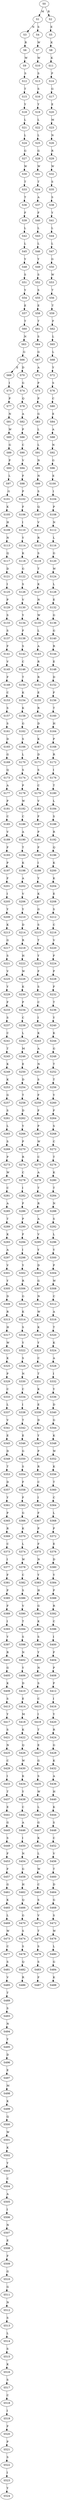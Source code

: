 strict digraph  {
	S0 -> S1 [ label = M ];
	S0 -> S2 [ label = R ];
	S1 -> S3 [ label = N ];
	S1 -> S4 [ label = S ];
	S2 -> S5 [ label = E ];
	S3 -> S6 [ label = R ];
	S4 -> S7 [ label = W ];
	S5 -> S8 [ label = K ];
	S6 -> S9 [ label = W ];
	S7 -> S10 [ label = W ];
	S8 -> S11 [ label = K ];
	S9 -> S12 [ label = S ];
	S10 -> S13 [ label = S ];
	S11 -> S14 [ label = P ];
	S12 -> S15 [ label = T ];
	S13 -> S16 [ label = S ];
	S14 -> S17 [ label = G ];
	S15 -> S18 [ label = Y ];
	S16 -> S19 [ label = Y ];
	S17 -> S20 [ label = E ];
	S18 -> S21 [ label = L ];
	S19 -> S22 [ label = L ];
	S20 -> S23 [ label = M ];
	S21 -> S24 [ label = L ];
	S22 -> S25 [ label = L ];
	S23 -> S26 [ label = N ];
	S24 -> S27 [ label = G ];
	S25 -> S28 [ label = G ];
	S26 -> S29 [ label = R ];
	S27 -> S30 [ label = W ];
	S28 -> S31 [ label = W ];
	S29 -> S32 [ label = W ];
	S30 -> S33 [ label = T ];
	S31 -> S34 [ label = T ];
	S32 -> S35 [ label = S ];
	S33 -> S36 [ label = T ];
	S34 -> S37 [ label = A ];
	S35 -> S38 [ label = S ];
	S36 -> S39 [ label = F ];
	S37 -> S40 [ label = F ];
	S38 -> S41 [ label = Y ];
	S39 -> S42 [ label = L ];
	S40 -> S43 [ label = L ];
	S41 -> S44 [ label = L ];
	S42 -> S45 [ label = L ];
	S43 -> S46 [ label = L ];
	S44 -> S47 [ label = L ];
	S45 -> S48 [ label = Y ];
	S46 -> S49 [ label = Y ];
	S47 -> S50 [ label = G ];
	S48 -> S51 [ label = S ];
	S49 -> S52 [ label = S ];
	S50 -> S53 [ label = W ];
	S51 -> S54 [ label = Y ];
	S52 -> S55 [ label = S ];
	S53 -> S56 [ label = T ];
	S54 -> S57 [ label = E ];
	S55 -> S58 [ label = E ];
	S56 -> S59 [ label = T ];
	S57 -> S60 [ label = T ];
	S58 -> S61 [ label = T ];
	S59 -> S62 [ label = F ];
	S60 -> S63 [ label = N ];
	S61 -> S64 [ label = S ];
	S62 -> S65 [ label = L ];
	S63 -> S66 [ label = G ];
	S64 -> S67 [ label = G ];
	S65 -> S68 [ label = L ];
	S66 -> S69 [ label = E ];
	S66 -> S70 [ label = D ];
	S67 -> S71 [ label = A ];
	S68 -> S72 [ label = Y ];
	S69 -> S73 [ label = I ];
	S70 -> S74 [ label = G ];
	S71 -> S75 [ label = P ];
	S72 -> S76 [ label = S ];
	S73 -> S77 [ label = P ];
	S74 -> S78 [ label = Q ];
	S75 -> S79 [ label = P ];
	S76 -> S80 [ label = C ];
	S77 -> S81 [ label = N ];
	S78 -> S82 [ label = A ];
	S79 -> S83 [ label = G ];
	S80 -> S84 [ label = E ];
	S81 -> S85 [ label = W ];
	S82 -> S86 [ label = P ];
	S83 -> S87 [ label = L ];
	S84 -> S88 [ label = A ];
	S85 -> S89 [ label = G ];
	S86 -> S90 [ label = C ];
	S87 -> S91 [ label = L ];
	S88 -> S92 [ label = N ];
	S89 -> S93 [ label = P ];
	S90 -> S94 [ label = V ];
	S91 -> S95 [ label = N ];
	S92 -> S96 [ label = G ];
	S93 -> S97 [ label = L ];
	S94 -> S98 [ label = F ];
	S95 -> S99 [ label = N ];
	S96 -> S100 [ label = E ];
	S97 -> S101 [ label = G ];
	S98 -> S102 [ label = P ];
	S99 -> S103 [ label = S ];
	S100 -> S104 [ label = I ];
	S101 -> S105 [ label = K ];
	S102 -> S106 [ label = F ];
	S103 -> S107 [ label = Q ];
	S104 -> S108 [ label = P ];
	S105 -> S109 [ label = H ];
	S106 -> S110 [ label = I ];
	S107 -> S111 [ label = V ];
	S108 -> S112 [ label = N ];
	S109 -> S113 [ label = N ];
	S110 -> S114 [ label = Y ];
	S111 -> S115 [ label = R ];
	S112 -> S116 [ label = L ];
	S113 -> S117 [ label = Q ];
	S114 -> S118 [ label = K ];
	S115 -> S119 [ label = S ];
	S116 -> S120 [ label = G ];
	S117 -> S121 [ label = D ];
	S118 -> S122 [ label = G ];
	S119 -> S123 [ label = T ];
	S120 -> S124 [ label = W ];
	S121 -> S125 [ label = I ];
	S122 -> S126 [ label = S ];
	S123 -> S127 [ label = K ];
	S124 -> S128 [ label = L ];
	S125 -> S129 [ label = P ];
	S126 -> S130 [ label = V ];
	S127 -> S131 [ label = N ];
	S128 -> S132 [ label = E ];
	S129 -> S133 [ label = S ];
	S130 -> S134 [ label = Y ];
	S131 -> S135 [ label = W ];
	S132 -> S136 [ label = G ];
	S133 -> S137 [ label = S ];
	S134 -> S138 [ label = F ];
	S135 -> S139 [ label = L ];
	S136 -> S140 [ label = G ];
	S137 -> S141 [ label = F ];
	S138 -> S142 [ label = S ];
	S139 -> S143 [ label = A ];
	S140 -> S144 [ label = R ];
	S141 -> S145 [ label = V ];
	S142 -> S146 [ label = C ];
	S143 -> S147 [ label = R ];
	S144 -> S148 [ label = E ];
	S145 -> S149 [ label = F ];
	S146 -> S150 [ label = T ];
	S147 -> S151 [ label = R ];
	S148 -> S152 [ label = D ];
	S149 -> S153 [ label = C ];
	S150 -> S154 [ label = K ];
	S151 -> S155 [ label = E ];
	S152 -> S156 [ label = F ];
	S153 -> S157 [ label = S ];
	S154 -> S158 [ label = K ];
	S155 -> S159 [ label = R ];
	S156 -> S160 [ label = T ];
	S157 -> S161 [ label = S ];
	S158 -> S162 [ label = G ];
	S159 -> S163 [ label = D ];
	S160 -> S164 [ label = H ];
	S161 -> S165 [ label = D ];
	S162 -> S166 [ label = S ];
	S163 -> S167 [ label = K ];
	S164 -> S168 [ label = P ];
	S165 -> S169 [ label = G ];
	S166 -> S170 [ label = L ];
	S167 -> S171 [ label = D ];
	S168 -> S172 [ label = R ];
	S169 -> S173 [ label = Q ];
	S170 -> S174 [ label = S ];
	S171 -> S175 [ label = S ];
	S172 -> S176 [ label = I ];
	S173 -> S177 [ label = A ];
	S174 -> S178 [ label = P ];
	S175 -> S179 [ label = C ];
	S176 -> S180 [ label = T ];
	S177 -> S181 [ label = P ];
	S178 -> S182 [ label = W ];
	S179 -> S183 [ label = V ];
	S180 -> S184 [ label = L ];
	S181 -> S185 [ label = C ];
	S182 -> S186 [ label = C ];
	S183 -> S187 [ label = F ];
	S184 -> S188 [ label = S ];
	S185 -> S189 [ label = V ];
	S186 -> S190 [ label = A ];
	S187 -> S191 [ label = P ];
	S188 -> S192 [ label = R ];
	S189 -> S193 [ label = F ];
	S190 -> S194 [ label = T ];
	S191 -> S195 [ label = F ];
	S192 -> S196 [ label = Q ];
	S193 -> S197 [ label = P ];
	S194 -> S198 [ label = K ];
	S195 -> S199 [ label = I ];
	S196 -> S200 [ label = K ];
	S197 -> S201 [ label = F ];
	S198 -> S202 [ label = A ];
	S199 -> S203 [ label = Y ];
	S200 -> S204 [ label = K ];
	S201 -> S205 [ label = I ];
	S202 -> S206 [ label = V ];
	S203 -> S207 [ label = K ];
	S204 -> S208 [ label = E ];
	S205 -> S209 [ label = Y ];
	S206 -> S210 [ label = Y ];
	S207 -> S211 [ label = G ];
	S208 -> S212 [ label = S ];
	S209 -> S213 [ label = K ];
	S210 -> S214 [ label = D ];
	S211 -> S215 [ label = S ];
	S212 -> S216 [ label = C ];
	S213 -> S217 [ label = G ];
	S214 -> S218 [ label = R ];
	S215 -> S219 [ label = T ];
	S216 -> S220 [ label = V ];
	S217 -> S221 [ label = S ];
	S218 -> S222 [ label = H ];
	S219 -> S223 [ label = Y ];
	S220 -> S224 [ label = F ];
	S221 -> S225 [ label = V ];
	S222 -> S226 [ label = W ];
	S223 -> S227 [ label = F ];
	S224 -> S228 [ label = P ];
	S225 -> S229 [ label = Y ];
	S226 -> S230 [ label = K ];
	S227 -> S231 [ label = S ];
	S228 -> S232 [ label = F ];
	S229 -> S233 [ label = F ];
	S230 -> S234 [ label = P ];
	S231 -> S235 [ label = C ];
	S232 -> S236 [ label = T ];
	S233 -> S237 [ label = S ];
	S234 -> S238 [ label = C ];
	S235 -> S239 [ label = I ];
	S236 -> S240 [ label = Y ];
	S237 -> S241 [ label = C ];
	S238 -> S242 [ label = L ];
	S239 -> S243 [ label = K ];
	S240 -> S244 [ label = K ];
	S241 -> S245 [ label = T ];
	S242 -> S246 [ label = M ];
	S243 -> S247 [ label = A ];
	S244 -> S248 [ label = G ];
	S245 -> S249 [ label = K ];
	S246 -> S250 [ label = E ];
	S247 -> S251 [ label = N ];
	S248 -> S252 [ label = T ];
	S249 -> S253 [ label = K ];
	S250 -> S254 [ label = D ];
	S251 -> S255 [ label = S ];
	S252 -> S256 [ label = T ];
	S253 -> S257 [ label = G ];
	S254 -> S258 [ label = T ];
	S255 -> S259 [ label = F ];
	S256 -> S260 [ label = Y ];
	S257 -> S261 [ label = S ];
	S258 -> S262 [ label = D ];
	S259 -> S263 [ label = F ];
	S260 -> S264 [ label = F ];
	S261 -> S265 [ label = L ];
	S262 -> S266 [ label = Y ];
	S263 -> S267 [ label = P ];
	S264 -> S268 [ label = S ];
	S265 -> S269 [ label = S ];
	S266 -> S270 [ label = P ];
	S267 -> S271 [ label = W ];
	S268 -> S272 [ label = C ];
	S269 -> S273 [ label = P ];
	S270 -> S274 [ label = R ];
	S271 -> S275 [ label = C ];
	S272 -> S276 [ label = T ];
	S273 -> S277 [ label = W ];
	S274 -> S278 [ label = C ];
	S275 -> S279 [ label = A ];
	S276 -> S280 [ label = K ];
	S277 -> S281 [ label = C ];
	S278 -> S282 [ label = I ];
	S279 -> S283 [ label = T ];
	S280 -> S284 [ label = T ];
	S281 -> S285 [ label = A ];
	S282 -> S286 [ label = F ];
	S283 -> S287 [ label = R ];
	S284 -> S288 [ label = N ];
	S285 -> S289 [ label = T ];
	S286 -> S290 [ label = P ];
	S287 -> S291 [ label = A ];
	S288 -> S292 [ label = S ];
	S289 -> S293 [ label = K ];
	S290 -> S294 [ label = F ];
	S291 -> S295 [ label = V ];
	S292 -> S296 [ label = L ];
	S293 -> S297 [ label = A ];
	S294 -> S298 [ label = I ];
	S295 -> S299 [ label = Y ];
	S296 -> S300 [ label = Y ];
	S297 -> S301 [ label = V ];
	S298 -> S302 [ label = Y ];
	S299 -> S303 [ label = D ];
	S300 -> S304 [ label = P ];
	S301 -> S305 [ label = Y ];
	S302 -> S306 [ label = R ];
	S303 -> S307 [ label = G ];
	S304 -> S308 [ label = W ];
	S305 -> S309 [ label = D ];
	S306 -> S310 [ label = G ];
	S307 -> S311 [ label = N ];
	S308 -> S312 [ label = C ];
	S309 -> S313 [ label = R ];
	S310 -> S314 [ label = K ];
	S311 -> S315 [ label = W ];
	S312 -> S316 [ label = A ];
	S313 -> S317 [ label = H ];
	S314 -> S318 [ label = S ];
	S315 -> S319 [ label = K ];
	S316 -> S320 [ label = T ];
	S317 -> S321 [ label = W ];
	S318 -> S322 [ label = Y ];
	S319 -> S323 [ label = Y ];
	S320 -> S324 [ label = K ];
	S321 -> S325 [ label = K ];
	S322 -> S326 [ label = S ];
	S323 -> S327 [ label = C ];
	S324 -> S328 [ label = A ];
	S325 -> S329 [ label = P ];
	S326 -> S330 [ label = N ];
	S327 -> S331 [ label = T ];
	S328 -> S332 [ label = I ];
	S329 -> S333 [ label = C ];
	S330 -> S334 [ label = C ];
	S331 -> S335 [ label = K ];
	S332 -> S336 [ label = Y ];
	S333 -> S337 [ label = L ];
	S334 -> S338 [ label = I ];
	S335 -> S339 [ label = E ];
	S336 -> S340 [ label = D ];
	S337 -> S341 [ label = V ];
	S338 -> S342 [ label = T ];
	S339 -> S343 [ label = D ];
	S340 -> S344 [ label = G ];
	S341 -> S345 [ label = E ];
	S342 -> S346 [ label = E ];
	S343 -> S347 [ label = Y ];
	S344 -> S348 [ label = K ];
	S345 -> S349 [ label = D ];
	S346 -> S350 [ label = G ];
	S347 -> S351 [ label = P ];
	S348 -> S352 [ label = W ];
	S349 -> S353 [ label = T ];
	S350 -> S354 [ label = S ];
	S351 -> S355 [ label = R ];
	S352 -> S356 [ label = K ];
	S353 -> S357 [ label = D ];
	S354 -> S358 [ label = F ];
	S355 -> S359 [ label = C ];
	S356 -> S360 [ label = T ];
	S357 -> S361 [ label = Y ];
	S358 -> S362 [ label = F ];
	S359 -> S363 [ label = I ];
	S360 -> S364 [ label = C ];
	S361 -> S365 [ label = P ];
	S362 -> S366 [ label = G ];
	S363 -> S367 [ label = F ];
	S364 -> S368 [ label = L ];
	S365 -> S369 [ label = R ];
	S366 -> S370 [ label = K ];
	S367 -> S371 [ label = P ];
	S368 -> S372 [ label = P ];
	S369 -> S373 [ label = C ];
	S370 -> S374 [ label = L ];
	S371 -> S375 [ label = F ];
	S372 -> S376 [ label = E ];
	S373 -> S377 [ label = I ];
	S374 -> S378 [ label = W ];
	S375 -> S379 [ label = N ];
	S376 -> S380 [ label = D ];
	S377 -> S381 [ label = F ];
	S378 -> S382 [ label = C ];
	S379 -> S383 [ label = Y ];
	S380 -> S384 [ label = Y ];
	S381 -> S385 [ label = P ];
	S382 -> S386 [ label = S ];
	S383 -> S387 [ label = H ];
	S384 -> S388 [ label = P ];
	S385 -> S389 [ label = F ];
	S386 -> S390 [ label = V ];
	S387 -> S391 [ label = G ];
	S388 -> S392 [ label = R ];
	S389 -> S393 [ label = I ];
	S390 -> S394 [ label = T ];
	S391 -> S395 [ label = K ];
	S392 -> S396 [ label = C ];
	S393 -> S397 [ label = Y ];
	S394 -> S398 [ label = S ];
	S395 -> S399 [ label = S ];
	S396 -> S400 [ label = I ];
	S397 -> S401 [ label = R ];
	S398 -> S402 [ label = N ];
	S399 -> S403 [ label = Y ];
	S400 -> S404 [ label = F ];
	S401 -> S405 [ label = G ];
	S402 -> S406 [ label = Y ];
	S403 -> S407 [ label = N ];
	S404 -> S408 [ label = P ];
	S405 -> S409 [ label = K ];
	S406 -> S410 [ label = D ];
	S407 -> S411 [ label = S ];
	S408 -> S412 [ label = F ];
	S409 -> S413 [ label = S ];
	S410 -> S414 [ label = E ];
	S411 -> S415 [ label = C ];
	S412 -> S416 [ label = I ];
	S413 -> S417 [ label = Y ];
	S414 -> S418 [ label = M ];
	S415 -> S419 [ label = I ];
	S416 -> S420 [ label = Y ];
	S417 -> S421 [ label = S ];
	S418 -> S422 [ label = K ];
	S419 -> S423 [ label = T ];
	S420 -> S424 [ label = R ];
	S421 -> S425 [ label = N ];
	S422 -> S426 [ label = Q ];
	S423 -> S427 [ label = E ];
	S424 -> S428 [ label = G ];
	S425 -> S429 [ label = C ];
	S426 -> S430 [ label = W ];
	S427 -> S431 [ label = G ];
	S428 -> S432 [ label = K ];
	S429 -> S433 [ label = I ];
	S430 -> S434 [ label = K ];
	S431 -> S435 [ label = S ];
	S432 -> S436 [ label = A ];
	S433 -> S437 [ label = T ];
	S434 -> S438 [ label = Y ];
	S435 -> S439 [ label = W ];
	S436 -> S440 [ label = H ];
	S437 -> S441 [ label = E ];
	S438 -> S442 [ label = C ];
	S439 -> S443 [ label = L ];
	S440 -> S444 [ label = K ];
	S441 -> S445 [ label = G ];
	S442 -> S446 [ label = A ];
	S443 -> S447 [ label = G ];
	S444 -> S448 [ label = S ];
	S445 -> S449 [ label = S ];
	S446 -> S450 [ label = I ];
	S447 -> S451 [ label = K ];
	S448 -> S452 [ label = C ];
	S449 -> S453 [ label = F ];
	S450 -> S454 [ label = N ];
	S451 -> S455 [ label = L ];
	S452 -> S456 [ label = V ];
	S453 -> S457 [ label = F ];
	S454 -> S458 [ label = G ];
	S455 -> S459 [ label = W ];
	S456 -> S460 [ label = T ];
	S457 -> S461 [ label = G ];
	S458 -> S462 [ label = H ];
	S459 -> S463 [ label = C ];
	S460 -> S464 [ label = D ];
	S461 -> S465 [ label = K ];
	S462 -> S466 [ label = Q ];
	S463 -> S467 [ label = S ];
	S464 -> S468 [ label = G ];
	S465 -> S469 [ label = L ];
	S466 -> S470 [ label = G ];
	S467 -> S471 [ label = V ];
	S468 -> S472 [ label = S ];
	S469 -> S473 [ label = W ];
	S470 -> S474 [ label = S ];
	S471 -> S475 [ label = T ];
	S472 -> S476 [ label = W ];
	S473 -> S477 [ label = C ];
	S474 -> S478 [ label = S ];
	S475 -> S479 [ label = S ];
	S476 -> S480 [ label = L ];
	S477 -> S481 [ label = S ];
	S478 -> S482 [ label = Q ];
	S479 -> S483 [ label = S ];
	S480 -> S484 [ label = G ];
	S481 -> S485 [ label = V ];
	S482 -> S486 [ label = R ];
	S483 -> S487 [ label = F ];
	S484 -> S488 [ label = K ];
	S485 -> S489 [ label = T ];
	S489 -> S493 [ label = S ];
	S493 -> S494 [ label = N ];
	S494 -> S495 [ label = Y ];
	S495 -> S496 [ label = D ];
	S496 -> S497 [ label = E ];
	S497 -> S498 [ label = M ];
	S498 -> S499 [ label = K ];
	S499 -> S500 [ label = Q ];
	S500 -> S501 [ label = W ];
	S501 -> S502 [ label = K ];
	S502 -> S503 [ label = Y ];
	S503 -> S504 [ label = C ];
	S504 -> S505 [ label = A ];
	S505 -> S506 [ label = I ];
	S506 -> S507 [ label = N ];
	S507 -> S508 [ label = E ];
	S508 -> S509 [ label = F ];
	S509 -> S510 [ label = G ];
	S510 -> S511 [ label = G ];
	S511 -> S512 [ label = N ];
	S512 -> S513 [ label = S ];
	S513 -> S514 [ label = L ];
	S514 -> S515 [ label = S ];
	S515 -> S516 [ label = K ];
	S516 -> S517 [ label = S ];
	S517 -> S518 [ label = C ];
	S518 -> S519 [ label = I ];
	S519 -> S520 [ label = F ];
	S520 -> S521 [ label = P ];
	S521 -> S522 [ label = S ];
	S522 -> S523 [ label = I ];
	S523 -> S524 [ label = Y ];
}
